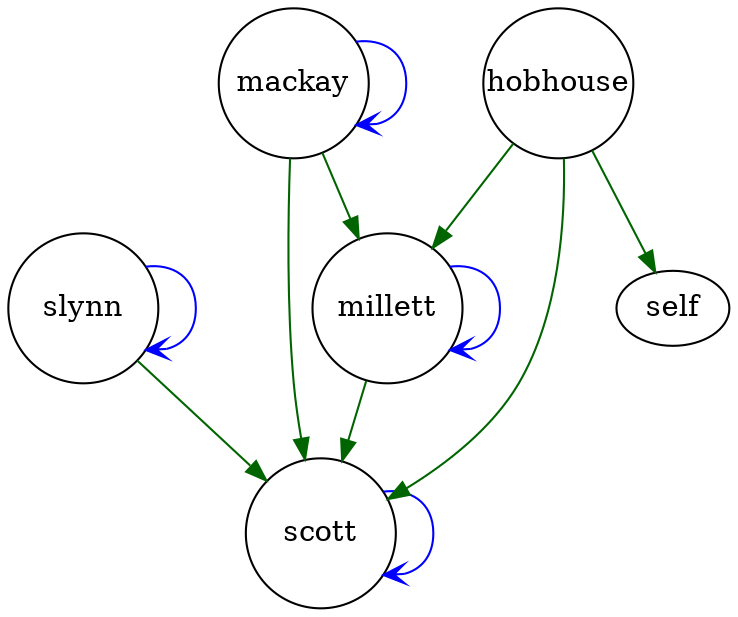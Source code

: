 digraph bbbcase38 { 
 K=0.6 
 "slynn" -> { "scott" } [color="darkgreen", arrowhead="normal", penwidth=1, href="#6"]; 
 "slynn" -> { "slynn" } [color="blue", arrowhead="vee", penwidth=1, href="#6"]; 
 "mackay" -> { "millett" } [color="darkgreen", arrowhead="normal", penwidth=1, href="#12"]; 
 "mackay" -> { "scott" } [color="darkgreen", arrowhead="normal", penwidth=1, href="#12"]; 
 "mackay" -> { "mackay" } [color="blue", arrowhead="vee", penwidth=1, href="#12"]; 
 "hobhouse" -> { "millett" } [color="darkgreen", arrowhead="normal", penwidth=1, href="#17"]; 
 "hobhouse" -> { "scott" } [color="darkgreen", arrowhead="normal", penwidth=1, href="#17"]; 
 "hobhouse" -> { self } [color="darkgreen", arrowhead="normal", penwidth=1, href="#17"]; 
 "millett" -> { "scott" } [color="darkgreen", arrowhead="normal", penwidth=1, href="#170"]; 
 "millett" -> { "millett" } [color="blue", arrowhead="vee", penwidth=1, href="#170"]; 
 "scott" -> { "scott" } [color="blue", arrowhead="vee", penwidth=1, href="#401"]; 
 "slynn" [shape="circle", fixedsize="true", height=1, width=1, style="filled", fillcolor="white", href="#slynn"]; 
 "mackay" [shape="circle", fixedsize="true", height=1, width=1, style="filled", fillcolor="white", href="#mackay"]; 
 "hobhouse" [shape="circle", fixedsize="true", height=1, width=1, style="filled", fillcolor="white", href="#hobhouse"]; 
 "millett" [shape="circle", fixedsize="true", height=1, width=1, style="filled", fillcolor="white", href="#millett"]; 
 "scott" [shape="circle", fixedsize="true", height=1, width=1, style="filled", fillcolor="white", href="#scott"]; 

}